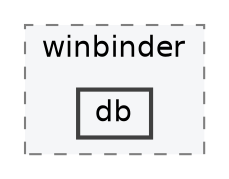 digraph "E:/Bearsampp-development/sandbox/core/libs/winbinder/db"
{
 // LATEX_PDF_SIZE
  bgcolor="transparent";
  edge [fontname=Helvetica,fontsize=14,labelfontname=Helvetica,labelfontsize=14];
  node [fontname=Helvetica,fontsize=14,shape=box,height=0.2,width=0.4];
  compound=true
  subgraph clusterdir_ccdffaff8f99dda21aee566f25957f47 {
    graph [ bgcolor="#f5f6f8", pencolor="grey50", label="winbinder", fontname=Helvetica,fontsize=14 style="filled,dashed", URL="dir_ccdffaff8f99dda21aee566f25957f47.html",tooltip=""]
  dir_4c33f9fdd8bdf33f2a0decf83691e085 [label="db", fillcolor="#f5f6f8", color="grey25", style="filled,bold", URL="dir_4c33f9fdd8bdf33f2a0decf83691e085.html",tooltip=""];
  }
}

